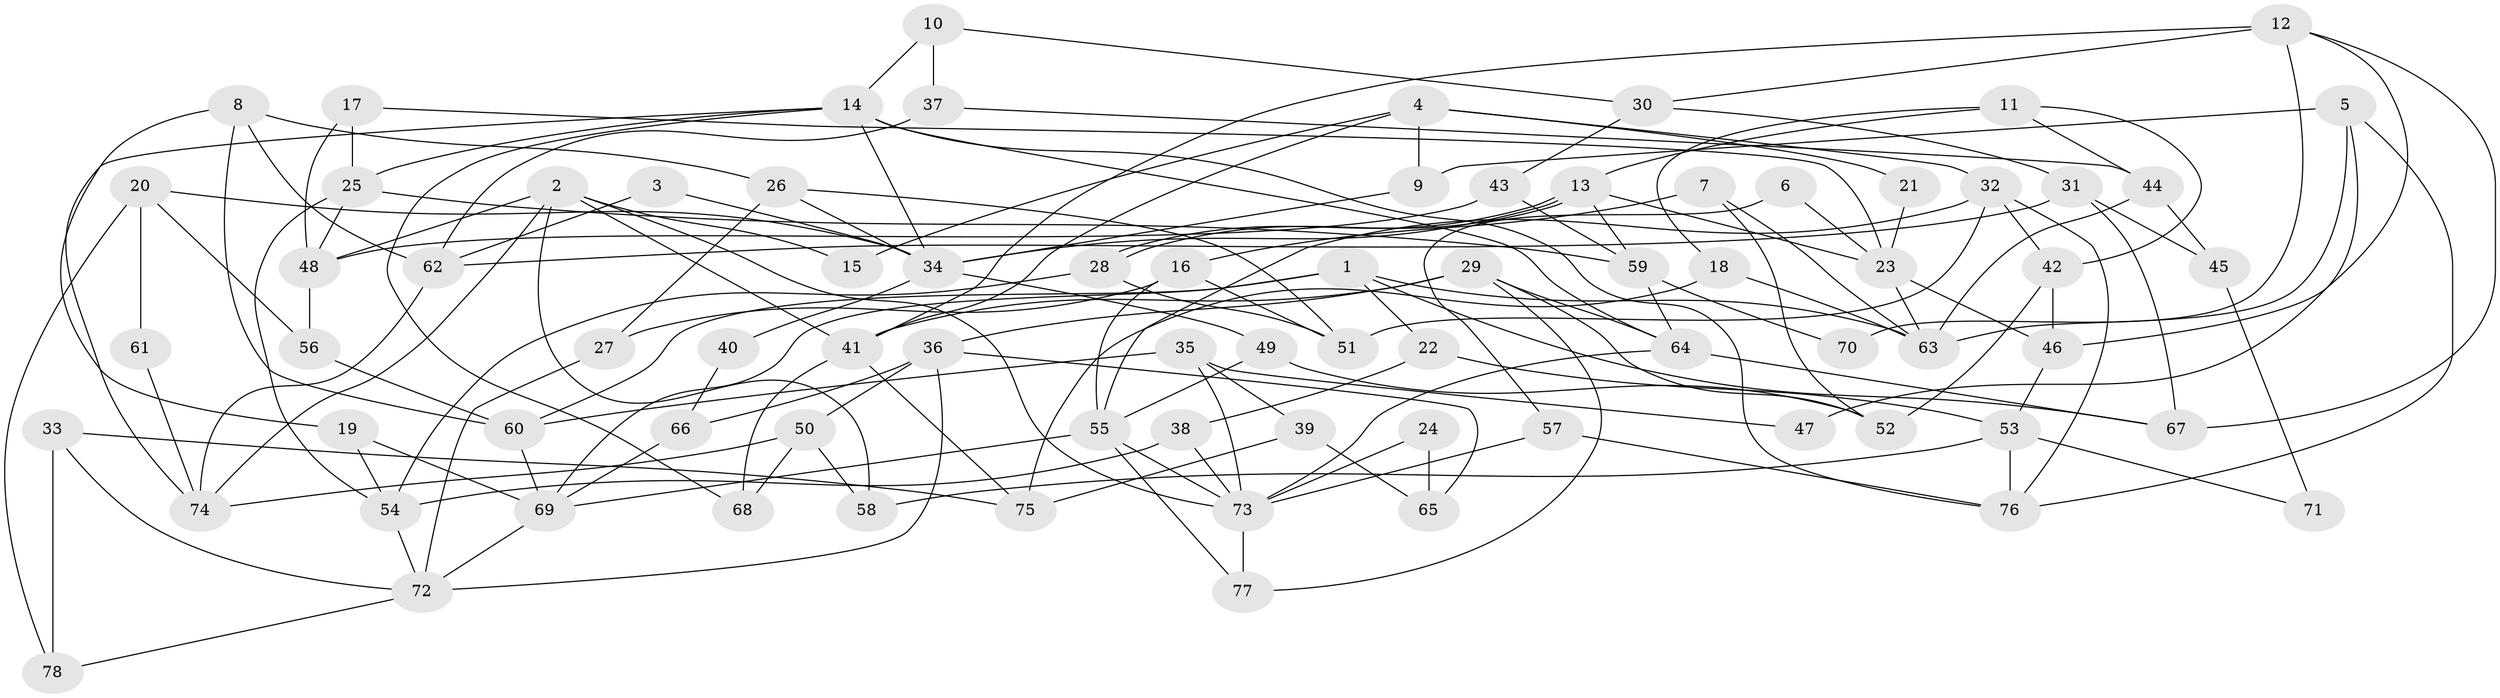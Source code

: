 // coarse degree distribution, {6: 0.22916666666666666, 5: 0.14583333333333334, 8: 0.08333333333333333, 7: 0.125, 3: 0.16666666666666666, 9: 0.020833333333333332, 4: 0.10416666666666667, 2: 0.125}
// Generated by graph-tools (version 1.1) at 2025/24/03/03/25 07:24:03]
// undirected, 78 vertices, 156 edges
graph export_dot {
graph [start="1"]
  node [color=gray90,style=filled];
  1;
  2;
  3;
  4;
  5;
  6;
  7;
  8;
  9;
  10;
  11;
  12;
  13;
  14;
  15;
  16;
  17;
  18;
  19;
  20;
  21;
  22;
  23;
  24;
  25;
  26;
  27;
  28;
  29;
  30;
  31;
  32;
  33;
  34;
  35;
  36;
  37;
  38;
  39;
  40;
  41;
  42;
  43;
  44;
  45;
  46;
  47;
  48;
  49;
  50;
  51;
  52;
  53;
  54;
  55;
  56;
  57;
  58;
  59;
  60;
  61;
  62;
  63;
  64;
  65;
  66;
  67;
  68;
  69;
  70;
  71;
  72;
  73;
  74;
  75;
  76;
  77;
  78;
  1 -- 60;
  1 -- 63;
  1 -- 22;
  1 -- 67;
  1 -- 69;
  2 -- 48;
  2 -- 73;
  2 -- 15;
  2 -- 41;
  2 -- 58;
  2 -- 74;
  3 -- 34;
  3 -- 62;
  4 -- 41;
  4 -- 9;
  4 -- 15;
  4 -- 21;
  4 -- 32;
  5 -- 76;
  5 -- 63;
  5 -- 9;
  5 -- 47;
  6 -- 57;
  6 -- 23;
  7 -- 16;
  7 -- 52;
  7 -- 63;
  8 -- 26;
  8 -- 62;
  8 -- 19;
  8 -- 60;
  9 -- 34;
  10 -- 30;
  10 -- 14;
  10 -- 37;
  11 -- 13;
  11 -- 42;
  11 -- 18;
  11 -- 44;
  12 -- 67;
  12 -- 41;
  12 -- 30;
  12 -- 46;
  12 -- 70;
  13 -- 34;
  13 -- 28;
  13 -- 28;
  13 -- 23;
  13 -- 59;
  14 -- 25;
  14 -- 68;
  14 -- 34;
  14 -- 64;
  14 -- 74;
  14 -- 76;
  16 -- 55;
  16 -- 51;
  16 -- 27;
  17 -- 25;
  17 -- 23;
  17 -- 48;
  18 -- 63;
  18 -- 75;
  19 -- 54;
  19 -- 69;
  20 -- 56;
  20 -- 34;
  20 -- 61;
  20 -- 78;
  21 -- 23;
  22 -- 53;
  22 -- 38;
  23 -- 46;
  23 -- 63;
  24 -- 65;
  24 -- 73;
  25 -- 54;
  25 -- 48;
  25 -- 59;
  26 -- 27;
  26 -- 34;
  26 -- 51;
  27 -- 72;
  28 -- 54;
  28 -- 51;
  29 -- 77;
  29 -- 64;
  29 -- 36;
  29 -- 41;
  29 -- 52;
  30 -- 31;
  30 -- 43;
  31 -- 67;
  31 -- 62;
  31 -- 45;
  32 -- 51;
  32 -- 42;
  32 -- 55;
  32 -- 76;
  33 -- 75;
  33 -- 72;
  33 -- 78;
  34 -- 49;
  34 -- 40;
  35 -- 73;
  35 -- 60;
  35 -- 39;
  35 -- 47;
  36 -- 72;
  36 -- 50;
  36 -- 65;
  36 -- 66;
  37 -- 44;
  37 -- 62;
  38 -- 73;
  38 -- 54;
  39 -- 75;
  39 -- 65;
  40 -- 66;
  41 -- 68;
  41 -- 75;
  42 -- 46;
  42 -- 52;
  43 -- 59;
  43 -- 48;
  44 -- 63;
  44 -- 45;
  45 -- 71;
  46 -- 53;
  48 -- 56;
  49 -- 55;
  49 -- 52;
  50 -- 74;
  50 -- 58;
  50 -- 68;
  53 -- 76;
  53 -- 58;
  53 -- 71;
  54 -- 72;
  55 -- 69;
  55 -- 73;
  55 -- 77;
  56 -- 60;
  57 -- 76;
  57 -- 73;
  59 -- 64;
  59 -- 70;
  60 -- 69;
  61 -- 74;
  62 -- 74;
  64 -- 67;
  64 -- 73;
  66 -- 69;
  69 -- 72;
  72 -- 78;
  73 -- 77;
}
